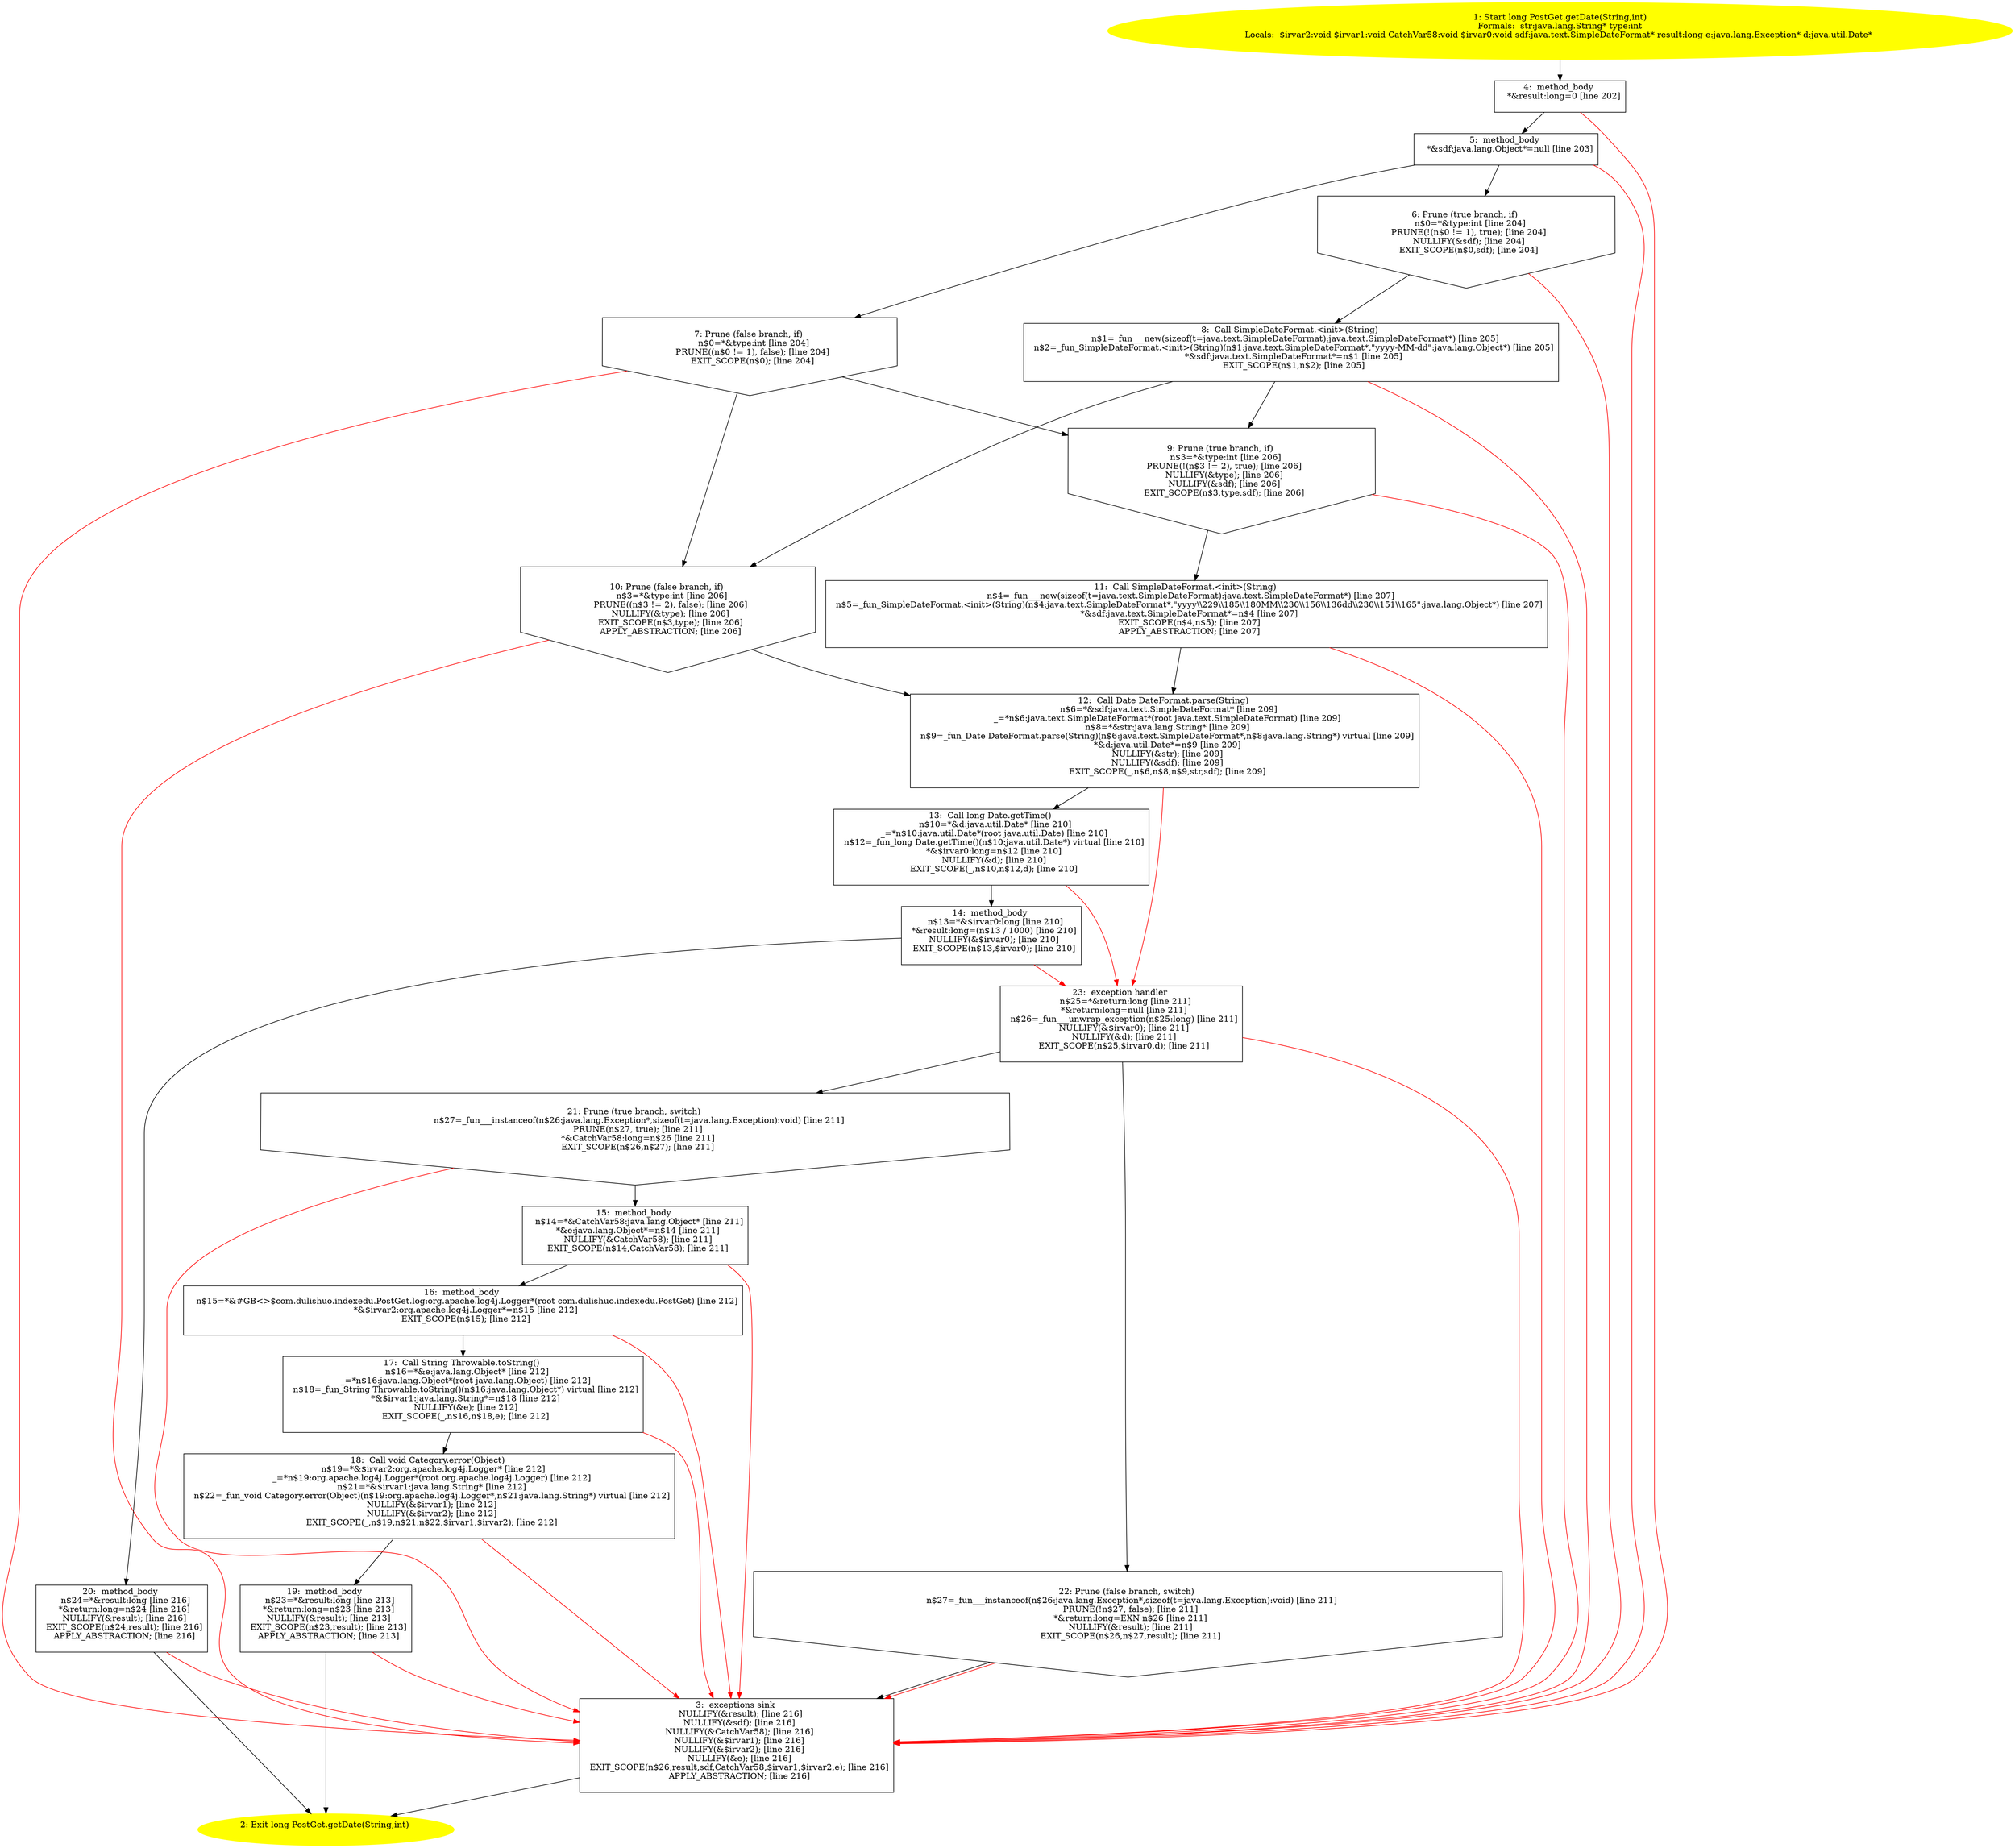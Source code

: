 /* @generated */
digraph cfg {
"com.dulishuo.indexedu.PostGet.getDate(java.lang.String,int):long.17086c3229092ca6a28967a794291693_1" [label="1: Start long PostGet.getDate(String,int)\nFormals:  str:java.lang.String* type:int\nLocals:  $irvar2:void $irvar1:void CatchVar58:void $irvar0:void sdf:java.text.SimpleDateFormat* result:long e:java.lang.Exception* d:java.util.Date* \n  " color=yellow style=filled]
	

	 "com.dulishuo.indexedu.PostGet.getDate(java.lang.String,int):long.17086c3229092ca6a28967a794291693_1" -> "com.dulishuo.indexedu.PostGet.getDate(java.lang.String,int):long.17086c3229092ca6a28967a794291693_4" ;
"com.dulishuo.indexedu.PostGet.getDate(java.lang.String,int):long.17086c3229092ca6a28967a794291693_2" [label="2: Exit long PostGet.getDate(String,int) \n  " color=yellow style=filled]
	

"com.dulishuo.indexedu.PostGet.getDate(java.lang.String,int):long.17086c3229092ca6a28967a794291693_3" [label="3:  exceptions sink \n   NULLIFY(&result); [line 216]\n  NULLIFY(&sdf); [line 216]\n  NULLIFY(&CatchVar58); [line 216]\n  NULLIFY(&$irvar1); [line 216]\n  NULLIFY(&$irvar2); [line 216]\n  NULLIFY(&e); [line 216]\n  EXIT_SCOPE(n$26,result,sdf,CatchVar58,$irvar1,$irvar2,e); [line 216]\n  APPLY_ABSTRACTION; [line 216]\n " shape="box"]
	

	 "com.dulishuo.indexedu.PostGet.getDate(java.lang.String,int):long.17086c3229092ca6a28967a794291693_3" -> "com.dulishuo.indexedu.PostGet.getDate(java.lang.String,int):long.17086c3229092ca6a28967a794291693_2" ;
"com.dulishuo.indexedu.PostGet.getDate(java.lang.String,int):long.17086c3229092ca6a28967a794291693_4" [label="4:  method_body \n   *&result:long=0 [line 202]\n " shape="box"]
	

	 "com.dulishuo.indexedu.PostGet.getDate(java.lang.String,int):long.17086c3229092ca6a28967a794291693_4" -> "com.dulishuo.indexedu.PostGet.getDate(java.lang.String,int):long.17086c3229092ca6a28967a794291693_5" ;
	 "com.dulishuo.indexedu.PostGet.getDate(java.lang.String,int):long.17086c3229092ca6a28967a794291693_4" -> "com.dulishuo.indexedu.PostGet.getDate(java.lang.String,int):long.17086c3229092ca6a28967a794291693_3" [color="red" ];
"com.dulishuo.indexedu.PostGet.getDate(java.lang.String,int):long.17086c3229092ca6a28967a794291693_5" [label="5:  method_body \n   *&sdf:java.lang.Object*=null [line 203]\n " shape="box"]
	

	 "com.dulishuo.indexedu.PostGet.getDate(java.lang.String,int):long.17086c3229092ca6a28967a794291693_5" -> "com.dulishuo.indexedu.PostGet.getDate(java.lang.String,int):long.17086c3229092ca6a28967a794291693_6" ;
	 "com.dulishuo.indexedu.PostGet.getDate(java.lang.String,int):long.17086c3229092ca6a28967a794291693_5" -> "com.dulishuo.indexedu.PostGet.getDate(java.lang.String,int):long.17086c3229092ca6a28967a794291693_7" ;
	 "com.dulishuo.indexedu.PostGet.getDate(java.lang.String,int):long.17086c3229092ca6a28967a794291693_5" -> "com.dulishuo.indexedu.PostGet.getDate(java.lang.String,int):long.17086c3229092ca6a28967a794291693_3" [color="red" ];
"com.dulishuo.indexedu.PostGet.getDate(java.lang.String,int):long.17086c3229092ca6a28967a794291693_6" [label="6: Prune (true branch, if) \n   n$0=*&type:int [line 204]\n  PRUNE(!(n$0 != 1), true); [line 204]\n  NULLIFY(&sdf); [line 204]\n  EXIT_SCOPE(n$0,sdf); [line 204]\n " shape="invhouse"]
	

	 "com.dulishuo.indexedu.PostGet.getDate(java.lang.String,int):long.17086c3229092ca6a28967a794291693_6" -> "com.dulishuo.indexedu.PostGet.getDate(java.lang.String,int):long.17086c3229092ca6a28967a794291693_8" ;
	 "com.dulishuo.indexedu.PostGet.getDate(java.lang.String,int):long.17086c3229092ca6a28967a794291693_6" -> "com.dulishuo.indexedu.PostGet.getDate(java.lang.String,int):long.17086c3229092ca6a28967a794291693_3" [color="red" ];
"com.dulishuo.indexedu.PostGet.getDate(java.lang.String,int):long.17086c3229092ca6a28967a794291693_7" [label="7: Prune (false branch, if) \n   n$0=*&type:int [line 204]\n  PRUNE((n$0 != 1), false); [line 204]\n  EXIT_SCOPE(n$0); [line 204]\n " shape="invhouse"]
	

	 "com.dulishuo.indexedu.PostGet.getDate(java.lang.String,int):long.17086c3229092ca6a28967a794291693_7" -> "com.dulishuo.indexedu.PostGet.getDate(java.lang.String,int):long.17086c3229092ca6a28967a794291693_9" ;
	 "com.dulishuo.indexedu.PostGet.getDate(java.lang.String,int):long.17086c3229092ca6a28967a794291693_7" -> "com.dulishuo.indexedu.PostGet.getDate(java.lang.String,int):long.17086c3229092ca6a28967a794291693_10" ;
	 "com.dulishuo.indexedu.PostGet.getDate(java.lang.String,int):long.17086c3229092ca6a28967a794291693_7" -> "com.dulishuo.indexedu.PostGet.getDate(java.lang.String,int):long.17086c3229092ca6a28967a794291693_3" [color="red" ];
"com.dulishuo.indexedu.PostGet.getDate(java.lang.String,int):long.17086c3229092ca6a28967a794291693_8" [label="8:  Call SimpleDateFormat.<init>(String) \n   n$1=_fun___new(sizeof(t=java.text.SimpleDateFormat):java.text.SimpleDateFormat*) [line 205]\n  n$2=_fun_SimpleDateFormat.<init>(String)(n$1:java.text.SimpleDateFormat*,\"yyyy-MM-dd\":java.lang.Object*) [line 205]\n  *&sdf:java.text.SimpleDateFormat*=n$1 [line 205]\n  EXIT_SCOPE(n$1,n$2); [line 205]\n " shape="box"]
	

	 "com.dulishuo.indexedu.PostGet.getDate(java.lang.String,int):long.17086c3229092ca6a28967a794291693_8" -> "com.dulishuo.indexedu.PostGet.getDate(java.lang.String,int):long.17086c3229092ca6a28967a794291693_9" ;
	 "com.dulishuo.indexedu.PostGet.getDate(java.lang.String,int):long.17086c3229092ca6a28967a794291693_8" -> "com.dulishuo.indexedu.PostGet.getDate(java.lang.String,int):long.17086c3229092ca6a28967a794291693_10" ;
	 "com.dulishuo.indexedu.PostGet.getDate(java.lang.String,int):long.17086c3229092ca6a28967a794291693_8" -> "com.dulishuo.indexedu.PostGet.getDate(java.lang.String,int):long.17086c3229092ca6a28967a794291693_3" [color="red" ];
"com.dulishuo.indexedu.PostGet.getDate(java.lang.String,int):long.17086c3229092ca6a28967a794291693_9" [label="9: Prune (true branch, if) \n   n$3=*&type:int [line 206]\n  PRUNE(!(n$3 != 2), true); [line 206]\n  NULLIFY(&type); [line 206]\n  NULLIFY(&sdf); [line 206]\n  EXIT_SCOPE(n$3,type,sdf); [line 206]\n " shape="invhouse"]
	

	 "com.dulishuo.indexedu.PostGet.getDate(java.lang.String,int):long.17086c3229092ca6a28967a794291693_9" -> "com.dulishuo.indexedu.PostGet.getDate(java.lang.String,int):long.17086c3229092ca6a28967a794291693_11" ;
	 "com.dulishuo.indexedu.PostGet.getDate(java.lang.String,int):long.17086c3229092ca6a28967a794291693_9" -> "com.dulishuo.indexedu.PostGet.getDate(java.lang.String,int):long.17086c3229092ca6a28967a794291693_3" [color="red" ];
"com.dulishuo.indexedu.PostGet.getDate(java.lang.String,int):long.17086c3229092ca6a28967a794291693_10" [label="10: Prune (false branch, if) \n   n$3=*&type:int [line 206]\n  PRUNE((n$3 != 2), false); [line 206]\n  NULLIFY(&type); [line 206]\n  EXIT_SCOPE(n$3,type); [line 206]\n  APPLY_ABSTRACTION; [line 206]\n " shape="invhouse"]
	

	 "com.dulishuo.indexedu.PostGet.getDate(java.lang.String,int):long.17086c3229092ca6a28967a794291693_10" -> "com.dulishuo.indexedu.PostGet.getDate(java.lang.String,int):long.17086c3229092ca6a28967a794291693_12" ;
	 "com.dulishuo.indexedu.PostGet.getDate(java.lang.String,int):long.17086c3229092ca6a28967a794291693_10" -> "com.dulishuo.indexedu.PostGet.getDate(java.lang.String,int):long.17086c3229092ca6a28967a794291693_3" [color="red" ];
"com.dulishuo.indexedu.PostGet.getDate(java.lang.String,int):long.17086c3229092ca6a28967a794291693_11" [label="11:  Call SimpleDateFormat.<init>(String) \n   n$4=_fun___new(sizeof(t=java.text.SimpleDateFormat):java.text.SimpleDateFormat*) [line 207]\n  n$5=_fun_SimpleDateFormat.<init>(String)(n$4:java.text.SimpleDateFormat*,\"yyyy\\\\229\\\\185\\\\180MM\\\\230\\\\156\\\\136dd\\\\230\\\\151\\\\165\":java.lang.Object*) [line 207]\n  *&sdf:java.text.SimpleDateFormat*=n$4 [line 207]\n  EXIT_SCOPE(n$4,n$5); [line 207]\n  APPLY_ABSTRACTION; [line 207]\n " shape="box"]
	

	 "com.dulishuo.indexedu.PostGet.getDate(java.lang.String,int):long.17086c3229092ca6a28967a794291693_11" -> "com.dulishuo.indexedu.PostGet.getDate(java.lang.String,int):long.17086c3229092ca6a28967a794291693_12" ;
	 "com.dulishuo.indexedu.PostGet.getDate(java.lang.String,int):long.17086c3229092ca6a28967a794291693_11" -> "com.dulishuo.indexedu.PostGet.getDate(java.lang.String,int):long.17086c3229092ca6a28967a794291693_3" [color="red" ];
"com.dulishuo.indexedu.PostGet.getDate(java.lang.String,int):long.17086c3229092ca6a28967a794291693_12" [label="12:  Call Date DateFormat.parse(String) \n   n$6=*&sdf:java.text.SimpleDateFormat* [line 209]\n  _=*n$6:java.text.SimpleDateFormat*(root java.text.SimpleDateFormat) [line 209]\n  n$8=*&str:java.lang.String* [line 209]\n  n$9=_fun_Date DateFormat.parse(String)(n$6:java.text.SimpleDateFormat*,n$8:java.lang.String*) virtual [line 209]\n  *&d:java.util.Date*=n$9 [line 209]\n  NULLIFY(&str); [line 209]\n  NULLIFY(&sdf); [line 209]\n  EXIT_SCOPE(_,n$6,n$8,n$9,str,sdf); [line 209]\n " shape="box"]
	

	 "com.dulishuo.indexedu.PostGet.getDate(java.lang.String,int):long.17086c3229092ca6a28967a794291693_12" -> "com.dulishuo.indexedu.PostGet.getDate(java.lang.String,int):long.17086c3229092ca6a28967a794291693_13" ;
	 "com.dulishuo.indexedu.PostGet.getDate(java.lang.String,int):long.17086c3229092ca6a28967a794291693_12" -> "com.dulishuo.indexedu.PostGet.getDate(java.lang.String,int):long.17086c3229092ca6a28967a794291693_23" [color="red" ];
"com.dulishuo.indexedu.PostGet.getDate(java.lang.String,int):long.17086c3229092ca6a28967a794291693_13" [label="13:  Call long Date.getTime() \n   n$10=*&d:java.util.Date* [line 210]\n  _=*n$10:java.util.Date*(root java.util.Date) [line 210]\n  n$12=_fun_long Date.getTime()(n$10:java.util.Date*) virtual [line 210]\n  *&$irvar0:long=n$12 [line 210]\n  NULLIFY(&d); [line 210]\n  EXIT_SCOPE(_,n$10,n$12,d); [line 210]\n " shape="box"]
	

	 "com.dulishuo.indexedu.PostGet.getDate(java.lang.String,int):long.17086c3229092ca6a28967a794291693_13" -> "com.dulishuo.indexedu.PostGet.getDate(java.lang.String,int):long.17086c3229092ca6a28967a794291693_14" ;
	 "com.dulishuo.indexedu.PostGet.getDate(java.lang.String,int):long.17086c3229092ca6a28967a794291693_13" -> "com.dulishuo.indexedu.PostGet.getDate(java.lang.String,int):long.17086c3229092ca6a28967a794291693_23" [color="red" ];
"com.dulishuo.indexedu.PostGet.getDate(java.lang.String,int):long.17086c3229092ca6a28967a794291693_14" [label="14:  method_body \n   n$13=*&$irvar0:long [line 210]\n  *&result:long=(n$13 / 1000) [line 210]\n  NULLIFY(&$irvar0); [line 210]\n  EXIT_SCOPE(n$13,$irvar0); [line 210]\n " shape="box"]
	

	 "com.dulishuo.indexedu.PostGet.getDate(java.lang.String,int):long.17086c3229092ca6a28967a794291693_14" -> "com.dulishuo.indexedu.PostGet.getDate(java.lang.String,int):long.17086c3229092ca6a28967a794291693_20" ;
	 "com.dulishuo.indexedu.PostGet.getDate(java.lang.String,int):long.17086c3229092ca6a28967a794291693_14" -> "com.dulishuo.indexedu.PostGet.getDate(java.lang.String,int):long.17086c3229092ca6a28967a794291693_23" [color="red" ];
"com.dulishuo.indexedu.PostGet.getDate(java.lang.String,int):long.17086c3229092ca6a28967a794291693_15" [label="15:  method_body \n   n$14=*&CatchVar58:java.lang.Object* [line 211]\n  *&e:java.lang.Object*=n$14 [line 211]\n  NULLIFY(&CatchVar58); [line 211]\n  EXIT_SCOPE(n$14,CatchVar58); [line 211]\n " shape="box"]
	

	 "com.dulishuo.indexedu.PostGet.getDate(java.lang.String,int):long.17086c3229092ca6a28967a794291693_15" -> "com.dulishuo.indexedu.PostGet.getDate(java.lang.String,int):long.17086c3229092ca6a28967a794291693_16" ;
	 "com.dulishuo.indexedu.PostGet.getDate(java.lang.String,int):long.17086c3229092ca6a28967a794291693_15" -> "com.dulishuo.indexedu.PostGet.getDate(java.lang.String,int):long.17086c3229092ca6a28967a794291693_3" [color="red" ];
"com.dulishuo.indexedu.PostGet.getDate(java.lang.String,int):long.17086c3229092ca6a28967a794291693_16" [label="16:  method_body \n   n$15=*&#GB<>$com.dulishuo.indexedu.PostGet.log:org.apache.log4j.Logger*(root com.dulishuo.indexedu.PostGet) [line 212]\n  *&$irvar2:org.apache.log4j.Logger*=n$15 [line 212]\n  EXIT_SCOPE(n$15); [line 212]\n " shape="box"]
	

	 "com.dulishuo.indexedu.PostGet.getDate(java.lang.String,int):long.17086c3229092ca6a28967a794291693_16" -> "com.dulishuo.indexedu.PostGet.getDate(java.lang.String,int):long.17086c3229092ca6a28967a794291693_17" ;
	 "com.dulishuo.indexedu.PostGet.getDate(java.lang.String,int):long.17086c3229092ca6a28967a794291693_16" -> "com.dulishuo.indexedu.PostGet.getDate(java.lang.String,int):long.17086c3229092ca6a28967a794291693_3" [color="red" ];
"com.dulishuo.indexedu.PostGet.getDate(java.lang.String,int):long.17086c3229092ca6a28967a794291693_17" [label="17:  Call String Throwable.toString() \n   n$16=*&e:java.lang.Object* [line 212]\n  _=*n$16:java.lang.Object*(root java.lang.Object) [line 212]\n  n$18=_fun_String Throwable.toString()(n$16:java.lang.Object*) virtual [line 212]\n  *&$irvar1:java.lang.String*=n$18 [line 212]\n  NULLIFY(&e); [line 212]\n  EXIT_SCOPE(_,n$16,n$18,e); [line 212]\n " shape="box"]
	

	 "com.dulishuo.indexedu.PostGet.getDate(java.lang.String,int):long.17086c3229092ca6a28967a794291693_17" -> "com.dulishuo.indexedu.PostGet.getDate(java.lang.String,int):long.17086c3229092ca6a28967a794291693_18" ;
	 "com.dulishuo.indexedu.PostGet.getDate(java.lang.String,int):long.17086c3229092ca6a28967a794291693_17" -> "com.dulishuo.indexedu.PostGet.getDate(java.lang.String,int):long.17086c3229092ca6a28967a794291693_3" [color="red" ];
"com.dulishuo.indexedu.PostGet.getDate(java.lang.String,int):long.17086c3229092ca6a28967a794291693_18" [label="18:  Call void Category.error(Object) \n   n$19=*&$irvar2:org.apache.log4j.Logger* [line 212]\n  _=*n$19:org.apache.log4j.Logger*(root org.apache.log4j.Logger) [line 212]\n  n$21=*&$irvar1:java.lang.String* [line 212]\n  n$22=_fun_void Category.error(Object)(n$19:org.apache.log4j.Logger*,n$21:java.lang.String*) virtual [line 212]\n  NULLIFY(&$irvar1); [line 212]\n  NULLIFY(&$irvar2); [line 212]\n  EXIT_SCOPE(_,n$19,n$21,n$22,$irvar1,$irvar2); [line 212]\n " shape="box"]
	

	 "com.dulishuo.indexedu.PostGet.getDate(java.lang.String,int):long.17086c3229092ca6a28967a794291693_18" -> "com.dulishuo.indexedu.PostGet.getDate(java.lang.String,int):long.17086c3229092ca6a28967a794291693_19" ;
	 "com.dulishuo.indexedu.PostGet.getDate(java.lang.String,int):long.17086c3229092ca6a28967a794291693_18" -> "com.dulishuo.indexedu.PostGet.getDate(java.lang.String,int):long.17086c3229092ca6a28967a794291693_3" [color="red" ];
"com.dulishuo.indexedu.PostGet.getDate(java.lang.String,int):long.17086c3229092ca6a28967a794291693_19" [label="19:  method_body \n   n$23=*&result:long [line 213]\n  *&return:long=n$23 [line 213]\n  NULLIFY(&result); [line 213]\n  EXIT_SCOPE(n$23,result); [line 213]\n  APPLY_ABSTRACTION; [line 213]\n " shape="box"]
	

	 "com.dulishuo.indexedu.PostGet.getDate(java.lang.String,int):long.17086c3229092ca6a28967a794291693_19" -> "com.dulishuo.indexedu.PostGet.getDate(java.lang.String,int):long.17086c3229092ca6a28967a794291693_2" ;
	 "com.dulishuo.indexedu.PostGet.getDate(java.lang.String,int):long.17086c3229092ca6a28967a794291693_19" -> "com.dulishuo.indexedu.PostGet.getDate(java.lang.String,int):long.17086c3229092ca6a28967a794291693_3" [color="red" ];
"com.dulishuo.indexedu.PostGet.getDate(java.lang.String,int):long.17086c3229092ca6a28967a794291693_20" [label="20:  method_body \n   n$24=*&result:long [line 216]\n  *&return:long=n$24 [line 216]\n  NULLIFY(&result); [line 216]\n  EXIT_SCOPE(n$24,result); [line 216]\n  APPLY_ABSTRACTION; [line 216]\n " shape="box"]
	

	 "com.dulishuo.indexedu.PostGet.getDate(java.lang.String,int):long.17086c3229092ca6a28967a794291693_20" -> "com.dulishuo.indexedu.PostGet.getDate(java.lang.String,int):long.17086c3229092ca6a28967a794291693_2" ;
	 "com.dulishuo.indexedu.PostGet.getDate(java.lang.String,int):long.17086c3229092ca6a28967a794291693_20" -> "com.dulishuo.indexedu.PostGet.getDate(java.lang.String,int):long.17086c3229092ca6a28967a794291693_3" [color="red" ];
"com.dulishuo.indexedu.PostGet.getDate(java.lang.String,int):long.17086c3229092ca6a28967a794291693_21" [label="21: Prune (true branch, switch) \n   n$27=_fun___instanceof(n$26:java.lang.Exception*,sizeof(t=java.lang.Exception):void) [line 211]\n  PRUNE(n$27, true); [line 211]\n  *&CatchVar58:long=n$26 [line 211]\n  EXIT_SCOPE(n$26,n$27); [line 211]\n " shape="invhouse"]
	

	 "com.dulishuo.indexedu.PostGet.getDate(java.lang.String,int):long.17086c3229092ca6a28967a794291693_21" -> "com.dulishuo.indexedu.PostGet.getDate(java.lang.String,int):long.17086c3229092ca6a28967a794291693_15" ;
	 "com.dulishuo.indexedu.PostGet.getDate(java.lang.String,int):long.17086c3229092ca6a28967a794291693_21" -> "com.dulishuo.indexedu.PostGet.getDate(java.lang.String,int):long.17086c3229092ca6a28967a794291693_3" [color="red" ];
"com.dulishuo.indexedu.PostGet.getDate(java.lang.String,int):long.17086c3229092ca6a28967a794291693_22" [label="22: Prune (false branch, switch) \n   n$27=_fun___instanceof(n$26:java.lang.Exception*,sizeof(t=java.lang.Exception):void) [line 211]\n  PRUNE(!n$27, false); [line 211]\n  *&return:long=EXN n$26 [line 211]\n  NULLIFY(&result); [line 211]\n  EXIT_SCOPE(n$26,n$27,result); [line 211]\n " shape="invhouse"]
	

	 "com.dulishuo.indexedu.PostGet.getDate(java.lang.String,int):long.17086c3229092ca6a28967a794291693_22" -> "com.dulishuo.indexedu.PostGet.getDate(java.lang.String,int):long.17086c3229092ca6a28967a794291693_3" ;
	 "com.dulishuo.indexedu.PostGet.getDate(java.lang.String,int):long.17086c3229092ca6a28967a794291693_22" -> "com.dulishuo.indexedu.PostGet.getDate(java.lang.String,int):long.17086c3229092ca6a28967a794291693_3" [color="red" ];
"com.dulishuo.indexedu.PostGet.getDate(java.lang.String,int):long.17086c3229092ca6a28967a794291693_23" [label="23:  exception handler \n   n$25=*&return:long [line 211]\n  *&return:long=null [line 211]\n  n$26=_fun___unwrap_exception(n$25:long) [line 211]\n  NULLIFY(&$irvar0); [line 211]\n  NULLIFY(&d); [line 211]\n  EXIT_SCOPE(n$25,$irvar0,d); [line 211]\n " shape="box"]
	

	 "com.dulishuo.indexedu.PostGet.getDate(java.lang.String,int):long.17086c3229092ca6a28967a794291693_23" -> "com.dulishuo.indexedu.PostGet.getDate(java.lang.String,int):long.17086c3229092ca6a28967a794291693_21" ;
	 "com.dulishuo.indexedu.PostGet.getDate(java.lang.String,int):long.17086c3229092ca6a28967a794291693_23" -> "com.dulishuo.indexedu.PostGet.getDate(java.lang.String,int):long.17086c3229092ca6a28967a794291693_22" ;
	 "com.dulishuo.indexedu.PostGet.getDate(java.lang.String,int):long.17086c3229092ca6a28967a794291693_23" -> "com.dulishuo.indexedu.PostGet.getDate(java.lang.String,int):long.17086c3229092ca6a28967a794291693_3" [color="red" ];
}
